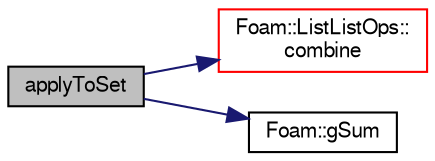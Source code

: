 digraph "applyToSet"
{
  bgcolor="transparent";
  edge [fontname="FreeSans",fontsize="10",labelfontname="FreeSans",labelfontsize="10"];
  node [fontname="FreeSans",fontsize="10",shape=record];
  rankdir="LR";
  Node1 [label="applyToSet",height=0.2,width=0.4,color="black", fillcolor="grey75", style="filled" fontcolor="black"];
  Node1 -> Node2 [color="midnightblue",fontsize="10",style="solid",fontname="FreeSans"];
  Node2 [label="Foam::ListListOps::\lcombine",height=0.2,width=0.4,color="red",URL="$a10288.html#a73f1dd568843026daea0e589bd22dcdf",tooltip="Combines sublists into one big list. "];
  Node1 -> Node3 [color="midnightblue",fontsize="10",style="solid",fontname="FreeSans"];
  Node3 [label="Foam::gSum",height=0.2,width=0.4,color="black",URL="$a10237.html#a11b1ebb4c53ad062332767d75ca96328"];
}

